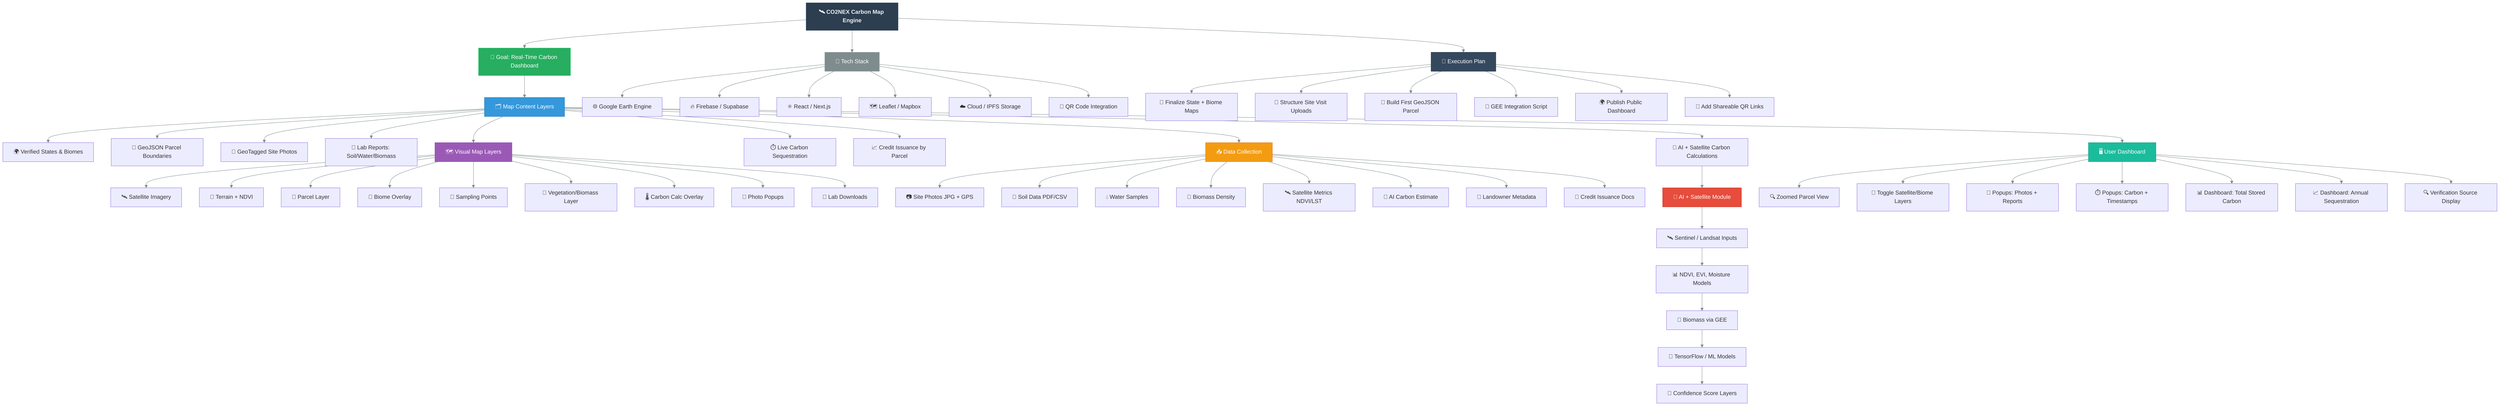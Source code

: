 %%{init: {
  'theme': 'default',
  'themeVariables': {
    'fontSize': '16px',
    'primaryColor': '#2c3e50',
    'primaryBorderColor': '#34495e',
    'primaryTextColor': '#ecf0f1',
    'edgeLabelBackground':'#ffffff',
    'clusterBkg': '#ecf0f1',
    'clusterBorder': '#bdc3c7',
    'lineColor': '#7f8c8d',
    'tertiaryColor': '#e0f7fa'
  },
  'themeConfig': {
    'nodeTextMargin': 6,
    'padding': 15
  },
  'flowchart': {
    'useMaxWidth': false,
    'htmlLabels': true,
    'curve': 'basis'
  }
}}%%

graph TD
    %% =========================
    %%   🧠 PROJECT OVERVIEW
    %% =========================
    A0[🛰️ CO2NEX Carbon Map Engine]:::main
    A1[🎯 Goal: Real-Time Carbon Dashboard]:::goal
    A0 --> A1

    %% =========================
    %%   🗺️ MAP CONTENT
    %% =========================
    A1 --> B0[🗂️ Map Content Layers]:::content
    B0 --> B1[🌍 Verified States & Biomes]
    B0 --> B2[📐 GeoJSON Parcel Boundaries]
    B0 --> B3[📸 GeoTagged Site Photos]
    B0 --> B4[🧪 Lab Reports: Soil/Water/Biomass]
    B0 --> B5[🧠 AI + Satellite Carbon Calculations]
    B0 --> B6[⏱️ Live Carbon Sequestration]
    B0 --> B7[📈 Credit Issuance by Parcel]

    %% =========================
    %%   🧩 MAP LAYERS
    %% =========================
    B0 --> C0[🗺️ Visual Map Layers]:::layers
    C0 --> C1[🛰️ Satellite Imagery]
    C0 --> C2[🌄 Terrain + NDVI]
    C0 --> C3[📍 Parcel Layer]
    C0 --> C4[🌱 Biome Overlay]
    C0 --> C5[📌 Sampling Points]
    C0 --> C6[🌿 Vegetation/Biomass Layer]
    C0 --> C7[🌡️ Carbon Calc Overlay]
    C0 --> C8[📸 Photo Popups]
    C0 --> C9[📄 Lab Downloads]

    %% =========================
    %%   🔁 DATA PIPELINE
    %% =========================
    B0 --> D0[📥 Data Collection]:::data
    D0 --> D1[📷 Site Photos JPG + GPS]
    D0 --> D2[🧪 Soil Data PDF/CSV]
    D0 --> D3[💧 Water Samples]
    D0 --> D4[🌾 Biomass Density]
    D0 --> D5[🛰️ Satellite Metrics NDVI/LST]
    D0 --> D6[🧠 AI Carbon Estimate]
    D0 --> D7[🧾 Landowner Metadata]
    D0 --> D8[📄 Credit Issuance Docs]

    %% =========================
    %%   🧠 AI / SATELLITE
    %% =========================
    B5 --> E0[🧠 AI + Satellite Module]:::ai
    E0 --> E1[🛰️ Sentinel / Landsat Inputs]
    E1 --> E2[📊 NDVI, EVI, Moisture Models]
    E2 --> E3[🌿 Biomass via GEE]
    E3 --> E4[🤖 TensorFlow / ML Models]
    E4 --> E5[🎯 Confidence Score Layers]

    %% =========================
    %%   👀 USER INTERFACE
    %% =========================
    B0 --> F0[🖥️ User Dashboard]:::ui
    F0 --> F1[🔍 Zoomed Parcel View]
    F0 --> F2[🧭 Toggle Satellite/Biome Layers]
    F0 --> F3[📸 Popups: Photos + Reports]
    F0 --> F4[⏱️ Popups: Carbon + Timestamps]
    F0 --> F5[📊 Dashboard: Total Stored Carbon]
    F0 --> F6[📈 Dashboard: Annual Sequestration]
    F0 --> F7[🔍 Verification Source Display]

    %% =========================
    %%   🧱 TECH STACK
    %% =========================
    A0 --> G0[🧱 Tech Stack]:::tech
    G0 --> G1[🌐 Google Earth Engine]
    G0 --> G2[🔥 Firebase / Supabase]
    G0 --> G3[⚛️ React / Next.js]
    G0 --> G4[🗺️ Leaflet / Mapbox]
    G0 --> G5[☁️ Cloud / IPFS Storage]
    G0 --> G6[📎 QR Code Integration]

    %% =========================
    %%   📅 NEXT STEPS
    %% =========================
    A0 --> H0[📅 Execution Plan]:::plan
    H0 --> H1[🧭 Finalize State + Biome Maps]
    H0 --> H2[📸 Structure Site Visit Uploads]
    H0 --> H3[📐 Build First GeoJSON Parcel]
    H0 --> H4[🧠 GEE Integration Script]
    H0 --> H5[🌍 Publish Public Dashboard]
    H0 --> H6[🔗 Add Shareable QR Links]

    %% =========================
    %%   CLASS DEFINITIONS
    %% =========================
    classDef main fill:#2c3e50,stroke:#34495e,color:#ecf0f1,font-weight:bold
    classDef goal fill:#27ae60,stroke:#2ecc71,color:#ffffff
    classDef content fill:#3498db,stroke:#2980b9,color:#ffffff
    classDef layers fill:#9b59b6,stroke:#8e44ad,color:#ffffff
    classDef data fill:#f39c12,stroke:#e67e22,color:#ffffff
    classDef ai fill:#e74c3c,stroke:#c0392b,color:#ffffff
    classDef ui fill:#1abc9c,stroke:#16a085,color:#ffffff
    classDef tech fill:#7f8c8d,stroke:#95a5a6,color:#ffffff
    classDef plan fill:#34495e,stroke:#2c3e50,color:#ffffff